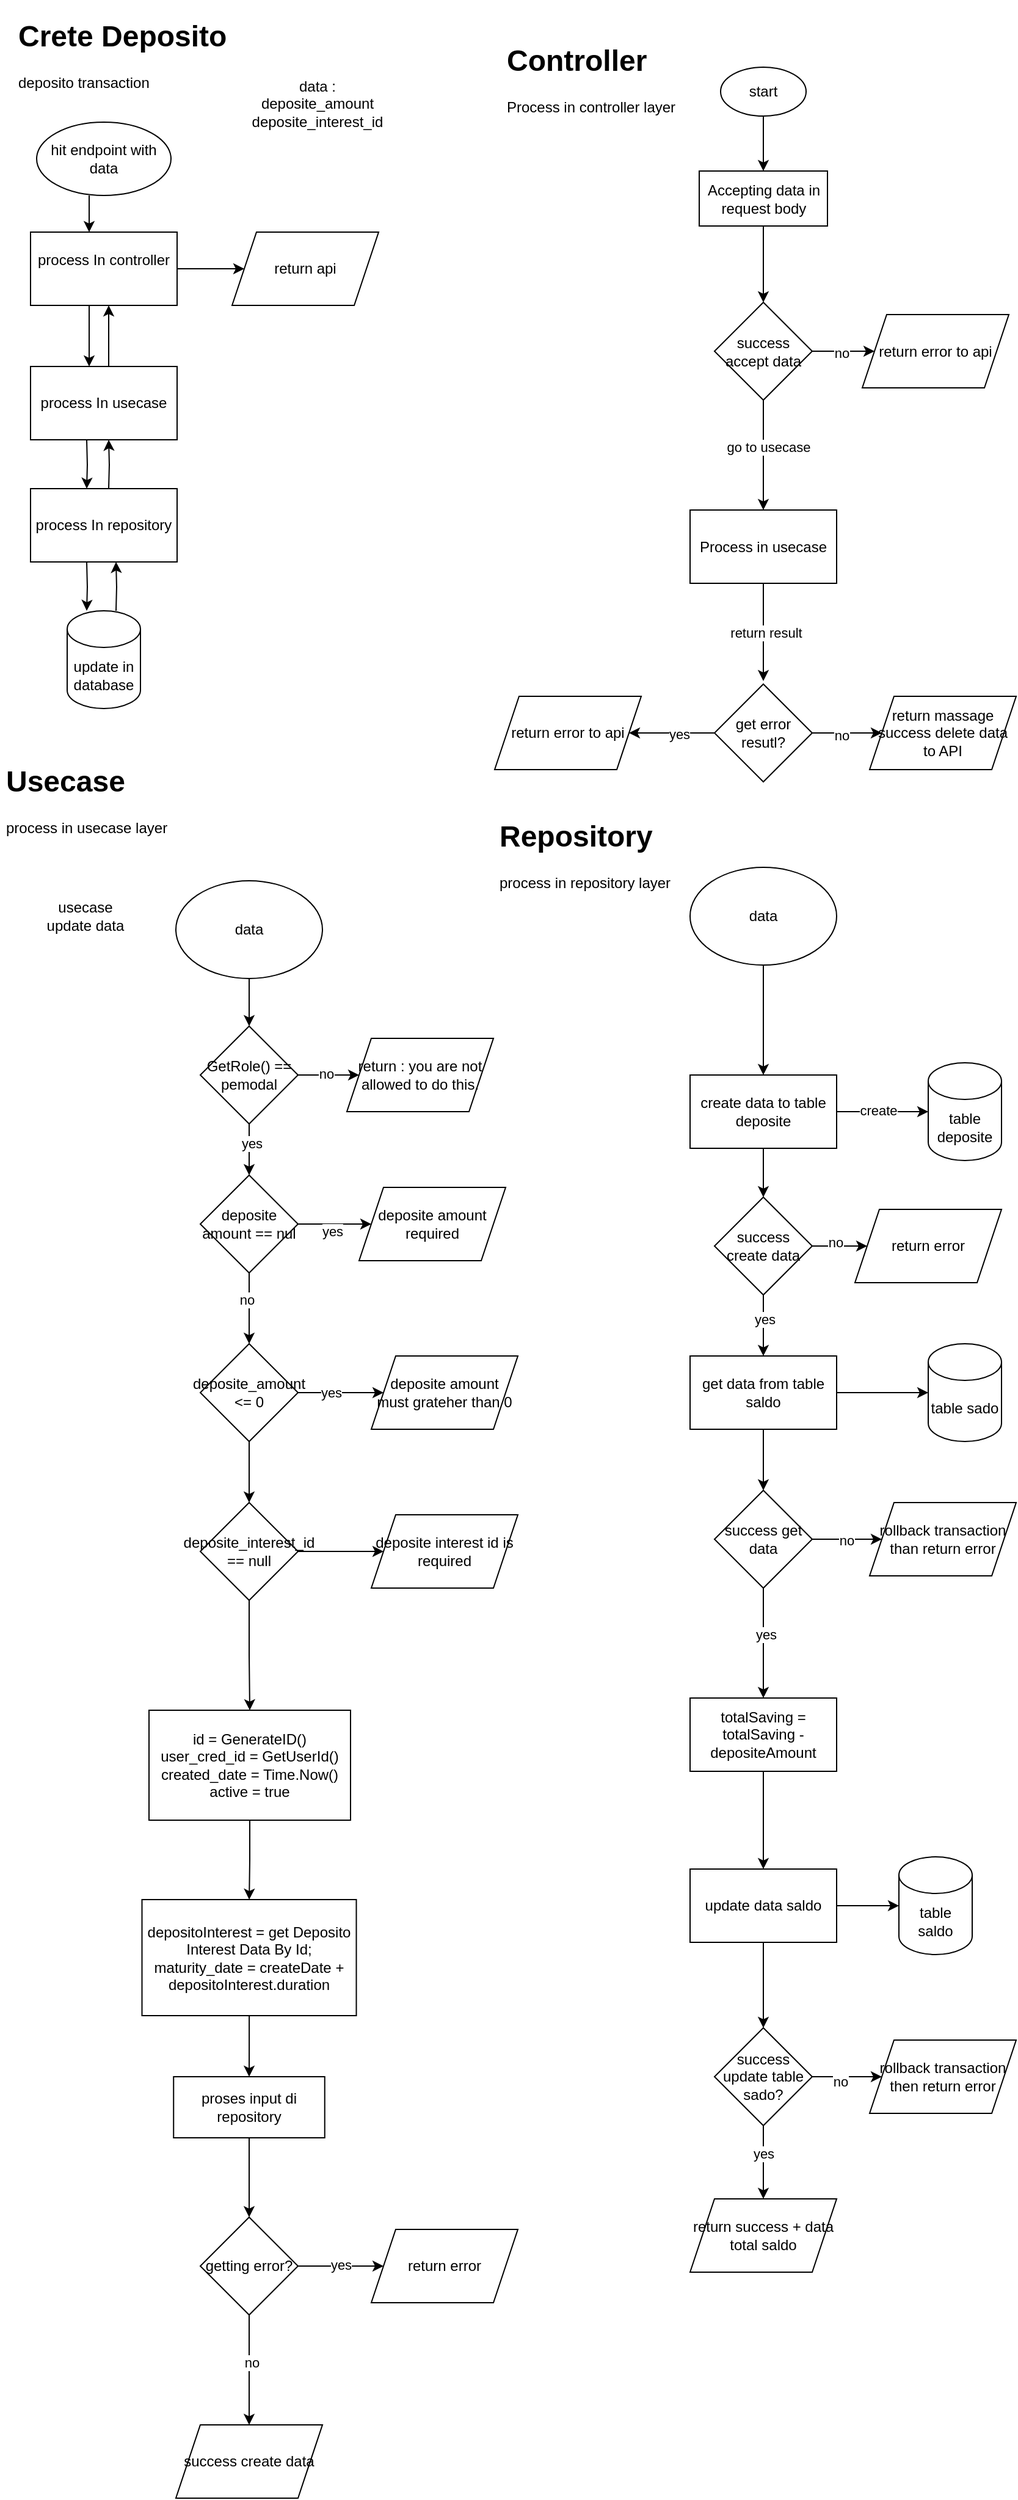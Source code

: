 <mxfile version="21.7.4" type="github" pages="2">
  <diagram name="create" id="GQB9PMDlIEMigkQDYN1F">
    <mxGraphModel dx="880" dy="446" grid="1" gridSize="10" guides="1" tooltips="1" connect="1" arrows="1" fold="1" page="1" pageScale="1" pageWidth="850" pageHeight="1100" math="0" shadow="0">
      <root>
        <mxCell id="0" />
        <mxCell id="1" parent="0" />
        <mxCell id="w14hrbgYsriXezAnGktg-1" value="&lt;h1&gt;Crete Deposito&lt;/h1&gt;&lt;div&gt;deposito transaction&lt;/div&gt;" style="text;html=1;strokeColor=none;fillColor=none;spacing=5;spacingTop=-20;whiteSpace=wrap;overflow=hidden;rounded=0;" vertex="1" parent="1">
          <mxGeometry x="20" y="10" width="190" height="80" as="geometry" />
        </mxCell>
        <mxCell id="w14hrbgYsriXezAnGktg-2" value="data :&lt;br style=&quot;border-color: var(--border-color);&quot;&gt;deposite_amount&lt;br style=&quot;border-color: var(--border-color);&quot;&gt;deposite_interest_id" style="text;html=1;strokeColor=none;fillColor=none;align=center;verticalAlign=middle;whiteSpace=wrap;rounded=0;" vertex="1" parent="1">
          <mxGeometry x="210" y="50" width="120" height="70" as="geometry" />
        </mxCell>
        <mxCell id="w14hrbgYsriXezAnGktg-3" value="" style="edgeStyle=orthogonalEdgeStyle;rounded=0;orthogonalLoop=1;jettySize=auto;html=1;" edge="1" parent="1">
          <mxGeometry relative="1" as="geometry">
            <mxPoint x="83" y="160" as="sourcePoint" />
            <mxPoint x="83" y="190" as="targetPoint" />
          </mxGeometry>
        </mxCell>
        <mxCell id="w14hrbgYsriXezAnGktg-4" value="hit endpoint with data" style="ellipse;whiteSpace=wrap;html=1;" vertex="1" parent="1">
          <mxGeometry x="40" y="100" width="110" height="60" as="geometry" />
        </mxCell>
        <mxCell id="w14hrbgYsriXezAnGktg-5" value="" style="edgeStyle=orthogonalEdgeStyle;rounded=0;orthogonalLoop=1;jettySize=auto;html=1;" edge="1" parent="1">
          <mxGeometry relative="1" as="geometry">
            <mxPoint x="83" y="250" as="sourcePoint" />
            <mxPoint x="83" y="300" as="targetPoint" />
          </mxGeometry>
        </mxCell>
        <mxCell id="w14hrbgYsriXezAnGktg-6" value="" style="edgeStyle=orthogonalEdgeStyle;rounded=0;orthogonalLoop=1;jettySize=auto;html=1;" edge="1" parent="1" source="w14hrbgYsriXezAnGktg-7" target="w14hrbgYsriXezAnGktg-16">
          <mxGeometry relative="1" as="geometry" />
        </mxCell>
        <mxCell id="w14hrbgYsriXezAnGktg-7" value="&#xa;&lt;span style=&quot;color: rgb(0, 0, 0); font-family: Helvetica; font-size: 12px; font-style: normal; font-variant-ligatures: normal; font-variant-caps: normal; font-weight: 400; letter-spacing: normal; orphans: 2; text-align: center; text-indent: 0px; text-transform: none; widows: 2; word-spacing: 0px; -webkit-text-stroke-width: 0px; background-color: rgb(251, 251, 251); text-decoration-thickness: initial; text-decoration-style: initial; text-decoration-color: initial; float: none; display: inline !important;&quot;&gt;process In controller&lt;/span&gt;&#xa;&#xa;" style="whiteSpace=wrap;html=1;" vertex="1" parent="1">
          <mxGeometry x="35" y="190" width="120" height="60" as="geometry" />
        </mxCell>
        <mxCell id="w14hrbgYsriXezAnGktg-8" value="" style="edgeStyle=orthogonalEdgeStyle;rounded=0;orthogonalLoop=1;jettySize=auto;html=1;" edge="1" parent="1">
          <mxGeometry relative="1" as="geometry">
            <mxPoint x="81" y="360" as="sourcePoint" />
            <mxPoint x="81" y="400" as="targetPoint" />
          </mxGeometry>
        </mxCell>
        <mxCell id="w14hrbgYsriXezAnGktg-9" value="" style="edgeStyle=orthogonalEdgeStyle;rounded=0;orthogonalLoop=1;jettySize=auto;html=1;" edge="1" parent="1">
          <mxGeometry relative="1" as="geometry">
            <mxPoint x="99" y="300" as="sourcePoint" />
            <mxPoint x="99" y="250" as="targetPoint" />
          </mxGeometry>
        </mxCell>
        <mxCell id="w14hrbgYsriXezAnGktg-10" value="process In usecase" style="whiteSpace=wrap;html=1;" vertex="1" parent="1">
          <mxGeometry x="35" y="300" width="120" height="60" as="geometry" />
        </mxCell>
        <mxCell id="w14hrbgYsriXezAnGktg-11" value="" style="edgeStyle=orthogonalEdgeStyle;rounded=0;orthogonalLoop=1;jettySize=auto;html=1;" edge="1" parent="1">
          <mxGeometry relative="1" as="geometry">
            <mxPoint x="81" y="460" as="sourcePoint" />
            <mxPoint x="81" y="500" as="targetPoint" />
          </mxGeometry>
        </mxCell>
        <mxCell id="w14hrbgYsriXezAnGktg-12" value="" style="edgeStyle=orthogonalEdgeStyle;rounded=0;orthogonalLoop=1;jettySize=auto;html=1;" edge="1" parent="1">
          <mxGeometry relative="1" as="geometry">
            <mxPoint x="99" y="400" as="sourcePoint" />
            <mxPoint x="99" y="360" as="targetPoint" />
          </mxGeometry>
        </mxCell>
        <mxCell id="w14hrbgYsriXezAnGktg-13" value="process In repository" style="whiteSpace=wrap;html=1;" vertex="1" parent="1">
          <mxGeometry x="35" y="400" width="120" height="60" as="geometry" />
        </mxCell>
        <mxCell id="w14hrbgYsriXezAnGktg-14" value="" style="edgeStyle=orthogonalEdgeStyle;rounded=0;orthogonalLoop=1;jettySize=auto;html=1;" edge="1" parent="1">
          <mxGeometry relative="1" as="geometry">
            <mxPoint x="105" y="500" as="sourcePoint" />
            <mxPoint x="105" y="460" as="targetPoint" />
          </mxGeometry>
        </mxCell>
        <mxCell id="w14hrbgYsriXezAnGktg-15" value="update in database" style="shape=cylinder3;whiteSpace=wrap;html=1;boundedLbl=1;backgroundOutline=1;size=15;" vertex="1" parent="1">
          <mxGeometry x="65" y="500" width="60" height="80" as="geometry" />
        </mxCell>
        <mxCell id="w14hrbgYsriXezAnGktg-16" value="return api" style="shape=parallelogram;perimeter=parallelogramPerimeter;whiteSpace=wrap;html=1;fixedSize=1;" vertex="1" parent="1">
          <mxGeometry x="200" y="190" width="120" height="60" as="geometry" />
        </mxCell>
        <mxCell id="w14hrbgYsriXezAnGktg-33" value="&lt;h1 style=&quot;border-color: var(--border-color);&quot;&gt;Controller&lt;/h1&gt;&lt;h1&gt;&lt;div style=&quot;border-color: var(--border-color); font-size: 12px; font-weight: 400;&quot;&gt;Process in controller layer&lt;/div&gt;&lt;/h1&gt;" style="text;html=1;strokeColor=none;fillColor=none;spacing=5;spacingTop=-20;whiteSpace=wrap;overflow=hidden;rounded=0;" vertex="1" parent="1">
          <mxGeometry x="420" y="30" width="190" height="80" as="geometry" />
        </mxCell>
        <mxCell id="w14hrbgYsriXezAnGktg-34" value="" style="edgeStyle=orthogonalEdgeStyle;rounded=0;orthogonalLoop=1;jettySize=auto;html=1;" edge="1" parent="1" source="w14hrbgYsriXezAnGktg-35" target="w14hrbgYsriXezAnGktg-37">
          <mxGeometry relative="1" as="geometry" />
        </mxCell>
        <mxCell id="w14hrbgYsriXezAnGktg-35" value="start" style="ellipse;whiteSpace=wrap;html=1;" vertex="1" parent="1">
          <mxGeometry x="600" y="55" width="70" height="40" as="geometry" />
        </mxCell>
        <mxCell id="w14hrbgYsriXezAnGktg-36" value="" style="edgeStyle=orthogonalEdgeStyle;rounded=0;orthogonalLoop=1;jettySize=auto;html=1;" edge="1" parent="1" source="w14hrbgYsriXezAnGktg-37" target="w14hrbgYsriXezAnGktg-42">
          <mxGeometry relative="1" as="geometry" />
        </mxCell>
        <mxCell id="w14hrbgYsriXezAnGktg-37" value="Accepting data in request body" style="whiteSpace=wrap;html=1;" vertex="1" parent="1">
          <mxGeometry x="582.5" y="140" width="105" height="45" as="geometry" />
        </mxCell>
        <mxCell id="w14hrbgYsriXezAnGktg-38" value="" style="edgeStyle=orthogonalEdgeStyle;rounded=0;orthogonalLoop=1;jettySize=auto;html=1;" edge="1" parent="1" source="w14hrbgYsriXezAnGktg-42" target="w14hrbgYsriXezAnGktg-43">
          <mxGeometry relative="1" as="geometry" />
        </mxCell>
        <mxCell id="w14hrbgYsriXezAnGktg-39" value="no" style="edgeLabel;html=1;align=center;verticalAlign=middle;resizable=0;points=[];" vertex="1" connectable="0" parent="w14hrbgYsriXezAnGktg-38">
          <mxGeometry x="-0.057" relative="1" as="geometry">
            <mxPoint y="1" as="offset" />
          </mxGeometry>
        </mxCell>
        <mxCell id="w14hrbgYsriXezAnGktg-40" value="" style="edgeStyle=orthogonalEdgeStyle;rounded=0;orthogonalLoop=1;jettySize=auto;html=1;" edge="1" parent="1" source="w14hrbgYsriXezAnGktg-42" target="w14hrbgYsriXezAnGktg-46">
          <mxGeometry relative="1" as="geometry" />
        </mxCell>
        <mxCell id="w14hrbgYsriXezAnGktg-41" value="go to usecase" style="edgeLabel;html=1;align=center;verticalAlign=middle;resizable=0;points=[];" vertex="1" connectable="0" parent="w14hrbgYsriXezAnGktg-40">
          <mxGeometry x="-0.144" y="4" relative="1" as="geometry">
            <mxPoint as="offset" />
          </mxGeometry>
        </mxCell>
        <mxCell id="w14hrbgYsriXezAnGktg-42" value="success accept data" style="rhombus;whiteSpace=wrap;html=1;" vertex="1" parent="1">
          <mxGeometry x="595" y="247.5" width="80" height="80" as="geometry" />
        </mxCell>
        <mxCell id="w14hrbgYsriXezAnGktg-43" value="return error to api" style="shape=parallelogram;perimeter=parallelogramPerimeter;whiteSpace=wrap;html=1;fixedSize=1;" vertex="1" parent="1">
          <mxGeometry x="716" y="257.5" width="120" height="60" as="geometry" />
        </mxCell>
        <mxCell id="w14hrbgYsriXezAnGktg-44" value="" style="edgeStyle=orthogonalEdgeStyle;rounded=0;orthogonalLoop=1;jettySize=auto;html=1;" edge="1" parent="1" source="w14hrbgYsriXezAnGktg-46">
          <mxGeometry relative="1" as="geometry">
            <mxPoint x="635" y="557.5" as="targetPoint" />
          </mxGeometry>
        </mxCell>
        <mxCell id="w14hrbgYsriXezAnGktg-45" value="return result" style="edgeLabel;html=1;align=center;verticalAlign=middle;resizable=0;points=[];" vertex="1" connectable="0" parent="w14hrbgYsriXezAnGktg-44">
          <mxGeometry x="0.013" y="1" relative="1" as="geometry">
            <mxPoint as="offset" />
          </mxGeometry>
        </mxCell>
        <mxCell id="w14hrbgYsriXezAnGktg-46" value="Process in usecase" style="whiteSpace=wrap;html=1;" vertex="1" parent="1">
          <mxGeometry x="575" y="417.5" width="120" height="60" as="geometry" />
        </mxCell>
        <mxCell id="w14hrbgYsriXezAnGktg-47" value="" style="edgeStyle=orthogonalEdgeStyle;rounded=0;orthogonalLoop=1;jettySize=auto;html=1;" edge="1" parent="1" source="w14hrbgYsriXezAnGktg-51" target="w14hrbgYsriXezAnGktg-52">
          <mxGeometry relative="1" as="geometry" />
        </mxCell>
        <mxCell id="w14hrbgYsriXezAnGktg-48" value="yes" style="edgeLabel;html=1;align=center;verticalAlign=middle;resizable=0;points=[];" vertex="1" connectable="0" parent="w14hrbgYsriXezAnGktg-47">
          <mxGeometry x="-0.171" y="1" relative="1" as="geometry">
            <mxPoint as="offset" />
          </mxGeometry>
        </mxCell>
        <mxCell id="w14hrbgYsriXezAnGktg-49" value="" style="edgeStyle=orthogonalEdgeStyle;rounded=0;orthogonalLoop=1;jettySize=auto;html=1;" edge="1" parent="1" source="w14hrbgYsriXezAnGktg-51" target="w14hrbgYsriXezAnGktg-53">
          <mxGeometry relative="1" as="geometry" />
        </mxCell>
        <mxCell id="w14hrbgYsriXezAnGktg-50" value="no" style="edgeLabel;html=1;align=center;verticalAlign=middle;resizable=0;points=[];" vertex="1" connectable="0" parent="w14hrbgYsriXezAnGktg-49">
          <mxGeometry x="-0.171" y="-2" relative="1" as="geometry">
            <mxPoint as="offset" />
          </mxGeometry>
        </mxCell>
        <mxCell id="w14hrbgYsriXezAnGktg-51" value="get error resutl?" style="rhombus;whiteSpace=wrap;html=1;" vertex="1" parent="1">
          <mxGeometry x="595" y="560" width="80" height="80" as="geometry" />
        </mxCell>
        <mxCell id="w14hrbgYsriXezAnGktg-52" value="return error to api" style="shape=parallelogram;perimeter=parallelogramPerimeter;whiteSpace=wrap;html=1;fixedSize=1;" vertex="1" parent="1">
          <mxGeometry x="415" y="570" width="120" height="60" as="geometry" />
        </mxCell>
        <mxCell id="w14hrbgYsriXezAnGktg-53" value="return massage success delete data to API" style="shape=parallelogram;perimeter=parallelogramPerimeter;whiteSpace=wrap;html=1;fixedSize=1;" vertex="1" parent="1">
          <mxGeometry x="722" y="570" width="120" height="60" as="geometry" />
        </mxCell>
        <mxCell id="w14hrbgYsriXezAnGktg-96" value="&lt;h1&gt;Usecase&lt;/h1&gt;&lt;div&gt;process in usecase layer&lt;/div&gt;" style="text;html=1;strokeColor=none;fillColor=none;spacing=5;spacingTop=-20;whiteSpace=wrap;overflow=hidden;rounded=0;" vertex="1" parent="1">
          <mxGeometry x="10" y="620" width="160" height="70" as="geometry" />
        </mxCell>
        <mxCell id="w14hrbgYsriXezAnGktg-97" value="" style="edgeStyle=orthogonalEdgeStyle;rounded=0;orthogonalLoop=1;jettySize=auto;html=1;" edge="1" parent="1" source="w14hrbgYsriXezAnGktg-99" target="w14hrbgYsriXezAnGktg-107">
          <mxGeometry relative="1" as="geometry" />
        </mxCell>
        <mxCell id="w14hrbgYsriXezAnGktg-98" value="no" style="edgeLabel;html=1;align=center;verticalAlign=middle;resizable=0;points=[];" vertex="1" connectable="0" parent="w14hrbgYsriXezAnGktg-97">
          <mxGeometry x="-0.08" y="1" relative="1" as="geometry">
            <mxPoint as="offset" />
          </mxGeometry>
        </mxCell>
        <mxCell id="w14hrbgYsriXezAnGktg-99" value="GetRole() == pemodal" style="rhombus;whiteSpace=wrap;html=1;" vertex="1" parent="1">
          <mxGeometry x="174" y="840" width="80" height="80" as="geometry" />
        </mxCell>
        <mxCell id="w14hrbgYsriXezAnGktg-100" value="" style="edgeStyle=orthogonalEdgeStyle;rounded=0;orthogonalLoop=1;jettySize=auto;html=1;exitX=0.5;exitY=1;exitDx=0;exitDy=0;" edge="1" parent="1" source="w14hrbgYsriXezAnGktg-99" target="w14hrbgYsriXezAnGktg-106">
          <mxGeometry relative="1" as="geometry">
            <mxPoint x="214" y="1050" as="sourcePoint" />
          </mxGeometry>
        </mxCell>
        <mxCell id="w14hrbgYsriXezAnGktg-101" value="yes" style="edgeLabel;html=1;align=center;verticalAlign=middle;resizable=0;points=[];" vertex="1" connectable="0" parent="w14hrbgYsriXezAnGktg-100">
          <mxGeometry x="-0.238" y="2" relative="1" as="geometry">
            <mxPoint as="offset" />
          </mxGeometry>
        </mxCell>
        <mxCell id="w14hrbgYsriXezAnGktg-102" value="" style="edgeStyle=orthogonalEdgeStyle;rounded=0;orthogonalLoop=1;jettySize=auto;html=1;" edge="1" parent="1" source="w14hrbgYsriXezAnGktg-106">
          <mxGeometry relative="1" as="geometry">
            <mxPoint x="314" y="1002" as="targetPoint" />
          </mxGeometry>
        </mxCell>
        <mxCell id="w14hrbgYsriXezAnGktg-103" value="yes" style="edgeLabel;html=1;align=center;verticalAlign=middle;resizable=0;points=[];" vertex="1" connectable="0" parent="w14hrbgYsriXezAnGktg-102">
          <mxGeometry x="0.008" y="-5" relative="1" as="geometry">
            <mxPoint x="-2" as="offset" />
          </mxGeometry>
        </mxCell>
        <mxCell id="w14hrbgYsriXezAnGktg-104" value="" style="edgeStyle=orthogonalEdgeStyle;rounded=0;orthogonalLoop=1;jettySize=auto;html=1;" edge="1" parent="1" source="w14hrbgYsriXezAnGktg-106" target="w14hrbgYsriXezAnGktg-115">
          <mxGeometry relative="1" as="geometry" />
        </mxCell>
        <mxCell id="w14hrbgYsriXezAnGktg-105" value="no" style="edgeLabel;html=1;align=center;verticalAlign=middle;resizable=0;points=[];" vertex="1" connectable="0" parent="w14hrbgYsriXezAnGktg-104">
          <mxGeometry x="-0.241" y="-2" relative="1" as="geometry">
            <mxPoint as="offset" />
          </mxGeometry>
        </mxCell>
        <mxCell id="w14hrbgYsriXezAnGktg-106" value="deposite amount == nul" style="rhombus;whiteSpace=wrap;html=1;" vertex="1" parent="1">
          <mxGeometry x="174" y="962" width="80" height="80" as="geometry" />
        </mxCell>
        <mxCell id="w14hrbgYsriXezAnGktg-107" value="return : you are not allowed to do this." style="shape=parallelogram;perimeter=parallelogramPerimeter;whiteSpace=wrap;html=1;fixedSize=1;" vertex="1" parent="1">
          <mxGeometry x="294" y="850" width="120" height="60" as="geometry" />
        </mxCell>
        <mxCell id="w14hrbgYsriXezAnGktg-108" value="deposite amount required" style="shape=parallelogram;perimeter=parallelogramPerimeter;whiteSpace=wrap;html=1;fixedSize=1;" vertex="1" parent="1">
          <mxGeometry x="304" y="972" width="120" height="60" as="geometry" />
        </mxCell>
        <mxCell id="w14hrbgYsriXezAnGktg-112" value="" style="edgeStyle=orthogonalEdgeStyle;rounded=0;orthogonalLoop=1;jettySize=auto;html=1;" edge="1" parent="1" source="w14hrbgYsriXezAnGktg-115" target="w14hrbgYsriXezAnGktg-121">
          <mxGeometry relative="1" as="geometry" />
        </mxCell>
        <mxCell id="w14hrbgYsriXezAnGktg-113" value="yes" style="edgeLabel;html=1;align=center;verticalAlign=middle;resizable=0;points=[];" vertex="1" connectable="0" parent="w14hrbgYsriXezAnGktg-112">
          <mxGeometry x="-0.229" relative="1" as="geometry">
            <mxPoint as="offset" />
          </mxGeometry>
        </mxCell>
        <mxCell id="w14hrbgYsriXezAnGktg-138" value="" style="edgeStyle=orthogonalEdgeStyle;rounded=0;orthogonalLoop=1;jettySize=auto;html=1;" edge="1" parent="1" source="w14hrbgYsriXezAnGktg-115" target="w14hrbgYsriXezAnGktg-137">
          <mxGeometry relative="1" as="geometry" />
        </mxCell>
        <mxCell id="w14hrbgYsriXezAnGktg-115" value="deposite_amount &amp;lt;= 0" style="rhombus;whiteSpace=wrap;html=1;" vertex="1" parent="1">
          <mxGeometry x="174" y="1100" width="80" height="80" as="geometry" />
        </mxCell>
        <mxCell id="w14hrbgYsriXezAnGktg-118" value="usecase update data" style="text;html=1;strokeColor=none;fillColor=none;align=center;verticalAlign=middle;whiteSpace=wrap;rounded=0;" vertex="1" parent="1">
          <mxGeometry x="40" y="735" width="80" height="30" as="geometry" />
        </mxCell>
        <mxCell id="w14hrbgYsriXezAnGktg-119" value="" style="edgeStyle=orthogonalEdgeStyle;rounded=0;orthogonalLoop=1;jettySize=auto;html=1;" edge="1" parent="1" source="w14hrbgYsriXezAnGktg-120" target="w14hrbgYsriXezAnGktg-99">
          <mxGeometry relative="1" as="geometry" />
        </mxCell>
        <mxCell id="w14hrbgYsriXezAnGktg-120" value="data" style="ellipse;whiteSpace=wrap;html=1;" vertex="1" parent="1">
          <mxGeometry x="154" y="721" width="120" height="80" as="geometry" />
        </mxCell>
        <mxCell id="w14hrbgYsriXezAnGktg-121" value="deposite amount must grateher than 0" style="shape=parallelogram;perimeter=parallelogramPerimeter;whiteSpace=wrap;html=1;fixedSize=1;" vertex="1" parent="1">
          <mxGeometry x="314" y="1110" width="120" height="60" as="geometry" />
        </mxCell>
        <mxCell id="w14hrbgYsriXezAnGktg-140" value="" style="edgeStyle=orthogonalEdgeStyle;rounded=0;orthogonalLoop=1;jettySize=auto;html=1;" edge="1" parent="1" source="w14hrbgYsriXezAnGktg-137" target="w14hrbgYsriXezAnGktg-139">
          <mxGeometry relative="1" as="geometry" />
        </mxCell>
        <mxCell id="w14hrbgYsriXezAnGktg-142" value="" style="edgeStyle=orthogonalEdgeStyle;rounded=0;orthogonalLoop=1;jettySize=auto;html=1;" edge="1" parent="1" source="w14hrbgYsriXezAnGktg-137" target="w14hrbgYsriXezAnGktg-141">
          <mxGeometry relative="1" as="geometry" />
        </mxCell>
        <mxCell id="w14hrbgYsriXezAnGktg-137" value="deposite_interest_id == null" style="rhombus;whiteSpace=wrap;html=1;" vertex="1" parent="1">
          <mxGeometry x="174" y="1230" width="80" height="80" as="geometry" />
        </mxCell>
        <mxCell id="w14hrbgYsriXezAnGktg-139" value="deposite interest id is required" style="shape=parallelogram;perimeter=parallelogramPerimeter;whiteSpace=wrap;html=1;fixedSize=1;" vertex="1" parent="1">
          <mxGeometry x="314" y="1240" width="120" height="60" as="geometry" />
        </mxCell>
        <mxCell id="w14hrbgYsriXezAnGktg-144" value="" style="edgeStyle=orthogonalEdgeStyle;rounded=0;orthogonalLoop=1;jettySize=auto;html=1;" edge="1" parent="1" source="w14hrbgYsriXezAnGktg-141" target="w14hrbgYsriXezAnGktg-143">
          <mxGeometry relative="1" as="geometry" />
        </mxCell>
        <mxCell id="w14hrbgYsriXezAnGktg-141" value="id =&amp;nbsp;GenerateID&lt;span style=&quot;background-color: initial;&quot;&gt;()&lt;/span&gt;&lt;br&gt;user_cred_id = GetUserId()&lt;br&gt;created_date = Time.Now()&lt;br&gt;active = true" style="whiteSpace=wrap;html=1;" vertex="1" parent="1">
          <mxGeometry x="132" y="1400" width="165" height="90" as="geometry" />
        </mxCell>
        <mxCell id="w14hrbgYsriXezAnGktg-146" value="" style="edgeStyle=orthogonalEdgeStyle;rounded=0;orthogonalLoop=1;jettySize=auto;html=1;" edge="1" parent="1" source="w14hrbgYsriXezAnGktg-143" target="w14hrbgYsriXezAnGktg-145">
          <mxGeometry relative="1" as="geometry" />
        </mxCell>
        <mxCell id="w14hrbgYsriXezAnGktg-143" value="depositoInterest = get Deposito Interest Data By Id;&lt;br&gt;maturity_date = createDate + depositoInterest.duration" style="whiteSpace=wrap;html=1;" vertex="1" parent="1">
          <mxGeometry x="126.25" y="1555" width="175.5" height="95" as="geometry" />
        </mxCell>
        <mxCell id="w14hrbgYsriXezAnGktg-148" value="" style="edgeStyle=orthogonalEdgeStyle;rounded=0;orthogonalLoop=1;jettySize=auto;html=1;" edge="1" parent="1" source="w14hrbgYsriXezAnGktg-145" target="w14hrbgYsriXezAnGktg-147">
          <mxGeometry relative="1" as="geometry" />
        </mxCell>
        <mxCell id="w14hrbgYsriXezAnGktg-145" value="proses input di repository" style="whiteSpace=wrap;html=1;" vertex="1" parent="1">
          <mxGeometry x="152.12" y="1700" width="123.75" height="50" as="geometry" />
        </mxCell>
        <mxCell id="w14hrbgYsriXezAnGktg-150" value="" style="edgeStyle=orthogonalEdgeStyle;rounded=0;orthogonalLoop=1;jettySize=auto;html=1;" edge="1" parent="1" source="w14hrbgYsriXezAnGktg-147" target="w14hrbgYsriXezAnGktg-149">
          <mxGeometry relative="1" as="geometry" />
        </mxCell>
        <mxCell id="w14hrbgYsriXezAnGktg-151" value="yes" style="edgeLabel;html=1;align=center;verticalAlign=middle;resizable=0;points=[];" vertex="1" connectable="0" parent="w14hrbgYsriXezAnGktg-150">
          <mxGeometry x="0.0" y="1" relative="1" as="geometry">
            <mxPoint as="offset" />
          </mxGeometry>
        </mxCell>
        <mxCell id="w14hrbgYsriXezAnGktg-153" value="" style="edgeStyle=orthogonalEdgeStyle;rounded=0;orthogonalLoop=1;jettySize=auto;html=1;" edge="1" parent="1" source="w14hrbgYsriXezAnGktg-147" target="w14hrbgYsriXezAnGktg-152">
          <mxGeometry relative="1" as="geometry" />
        </mxCell>
        <mxCell id="w14hrbgYsriXezAnGktg-154" value="no" style="edgeLabel;html=1;align=center;verticalAlign=middle;resizable=0;points=[];" vertex="1" connectable="0" parent="w14hrbgYsriXezAnGktg-153">
          <mxGeometry x="-0.133" y="2" relative="1" as="geometry">
            <mxPoint as="offset" />
          </mxGeometry>
        </mxCell>
        <mxCell id="w14hrbgYsriXezAnGktg-147" value="getting error?" style="rhombus;whiteSpace=wrap;html=1;" vertex="1" parent="1">
          <mxGeometry x="173.995" y="1815" width="80" height="80" as="geometry" />
        </mxCell>
        <mxCell id="w14hrbgYsriXezAnGktg-149" value="return error" style="shape=parallelogram;perimeter=parallelogramPerimeter;whiteSpace=wrap;html=1;fixedSize=1;" vertex="1" parent="1">
          <mxGeometry x="313.995" y="1825" width="120" height="60" as="geometry" />
        </mxCell>
        <mxCell id="w14hrbgYsriXezAnGktg-152" value="success create data" style="shape=parallelogram;perimeter=parallelogramPerimeter;whiteSpace=wrap;html=1;fixedSize=1;" vertex="1" parent="1">
          <mxGeometry x="153.995" y="1985" width="120" height="60" as="geometry" />
        </mxCell>
        <mxCell id="w14hrbgYsriXezAnGktg-157" value="" style="edgeStyle=orthogonalEdgeStyle;rounded=0;orthogonalLoop=1;jettySize=auto;html=1;" edge="1" parent="1" source="w14hrbgYsriXezAnGktg-155" target="w14hrbgYsriXezAnGktg-156">
          <mxGeometry relative="1" as="geometry" />
        </mxCell>
        <mxCell id="w14hrbgYsriXezAnGktg-155" value="data" style="ellipse;whiteSpace=wrap;html=1;" vertex="1" parent="1">
          <mxGeometry x="575" y="710" width="120" height="80" as="geometry" />
        </mxCell>
        <mxCell id="w14hrbgYsriXezAnGktg-159" value="" style="edgeStyle=orthogonalEdgeStyle;rounded=0;orthogonalLoop=1;jettySize=auto;html=1;" edge="1" parent="1" source="w14hrbgYsriXezAnGktg-156" target="w14hrbgYsriXezAnGktg-158">
          <mxGeometry relative="1" as="geometry" />
        </mxCell>
        <mxCell id="w14hrbgYsriXezAnGktg-166" value="create" style="edgeLabel;html=1;align=center;verticalAlign=middle;resizable=0;points=[];" vertex="1" connectable="0" parent="w14hrbgYsriXezAnGktg-159">
          <mxGeometry x="-0.093" y="1" relative="1" as="geometry">
            <mxPoint as="offset" />
          </mxGeometry>
        </mxCell>
        <mxCell id="w14hrbgYsriXezAnGktg-161" value="" style="edgeStyle=orthogonalEdgeStyle;rounded=0;orthogonalLoop=1;jettySize=auto;html=1;" edge="1" parent="1" source="w14hrbgYsriXezAnGktg-156" target="w14hrbgYsriXezAnGktg-160">
          <mxGeometry relative="1" as="geometry" />
        </mxCell>
        <mxCell id="w14hrbgYsriXezAnGktg-156" value="create data to table deposite" style="whiteSpace=wrap;html=1;" vertex="1" parent="1">
          <mxGeometry x="575" y="880" width="120" height="60" as="geometry" />
        </mxCell>
        <mxCell id="w14hrbgYsriXezAnGktg-158" value="table deposite" style="shape=cylinder3;whiteSpace=wrap;html=1;boundedLbl=1;backgroundOutline=1;size=15;" vertex="1" parent="1">
          <mxGeometry x="770" y="870" width="60" height="80" as="geometry" />
        </mxCell>
        <mxCell id="w14hrbgYsriXezAnGktg-163" value="" style="edgeStyle=orthogonalEdgeStyle;rounded=0;orthogonalLoop=1;jettySize=auto;html=1;" edge="1" parent="1" source="w14hrbgYsriXezAnGktg-160" target="w14hrbgYsriXezAnGktg-162">
          <mxGeometry relative="1" as="geometry" />
        </mxCell>
        <mxCell id="w14hrbgYsriXezAnGktg-171" value="no" style="edgeLabel;html=1;align=center;verticalAlign=middle;resizable=0;points=[];" vertex="1" connectable="0" parent="w14hrbgYsriXezAnGktg-163">
          <mxGeometry x="0.054" y="3" relative="1" as="geometry">
            <mxPoint as="offset" />
          </mxGeometry>
        </mxCell>
        <mxCell id="w14hrbgYsriXezAnGktg-165" value="" style="edgeStyle=orthogonalEdgeStyle;rounded=0;orthogonalLoop=1;jettySize=auto;html=1;" edge="1" parent="1" source="w14hrbgYsriXezAnGktg-160" target="w14hrbgYsriXezAnGktg-164">
          <mxGeometry relative="1" as="geometry" />
        </mxCell>
        <mxCell id="w14hrbgYsriXezAnGktg-172" value="yes" style="edgeLabel;html=1;align=center;verticalAlign=middle;resizable=0;points=[];" vertex="1" connectable="0" parent="w14hrbgYsriXezAnGktg-165">
          <mxGeometry x="-0.2" y="1" relative="1" as="geometry">
            <mxPoint as="offset" />
          </mxGeometry>
        </mxCell>
        <mxCell id="w14hrbgYsriXezAnGktg-160" value="success create data" style="rhombus;whiteSpace=wrap;html=1;" vertex="1" parent="1">
          <mxGeometry x="595" y="980" width="80" height="80" as="geometry" />
        </mxCell>
        <mxCell id="w14hrbgYsriXezAnGktg-162" value="return error" style="shape=parallelogram;perimeter=parallelogramPerimeter;whiteSpace=wrap;html=1;fixedSize=1;" vertex="1" parent="1">
          <mxGeometry x="710" y="990" width="120" height="60" as="geometry" />
        </mxCell>
        <mxCell id="w14hrbgYsriXezAnGktg-168" value="" style="edgeStyle=orthogonalEdgeStyle;rounded=0;orthogonalLoop=1;jettySize=auto;html=1;" edge="1" parent="1" source="w14hrbgYsriXezAnGktg-164" target="w14hrbgYsriXezAnGktg-167">
          <mxGeometry relative="1" as="geometry" />
        </mxCell>
        <mxCell id="w14hrbgYsriXezAnGktg-170" value="" style="edgeStyle=orthogonalEdgeStyle;rounded=0;orthogonalLoop=1;jettySize=auto;html=1;" edge="1" parent="1" source="w14hrbgYsriXezAnGktg-164" target="w14hrbgYsriXezAnGktg-169">
          <mxGeometry relative="1" as="geometry" />
        </mxCell>
        <mxCell id="w14hrbgYsriXezAnGktg-164" value="get data from table saldo" style="whiteSpace=wrap;html=1;" vertex="1" parent="1">
          <mxGeometry x="575" y="1110" width="120" height="60" as="geometry" />
        </mxCell>
        <mxCell id="w14hrbgYsriXezAnGktg-167" value="table sado" style="shape=cylinder3;whiteSpace=wrap;html=1;boundedLbl=1;backgroundOutline=1;size=15;" vertex="1" parent="1">
          <mxGeometry x="770" y="1100" width="60" height="80" as="geometry" />
        </mxCell>
        <mxCell id="w14hrbgYsriXezAnGktg-174" value="" style="edgeStyle=orthogonalEdgeStyle;rounded=0;orthogonalLoop=1;jettySize=auto;html=1;" edge="1" parent="1" source="w14hrbgYsriXezAnGktg-169" target="w14hrbgYsriXezAnGktg-173">
          <mxGeometry relative="1" as="geometry" />
        </mxCell>
        <mxCell id="w14hrbgYsriXezAnGktg-175" value="no" style="edgeLabel;html=1;align=center;verticalAlign=middle;resizable=0;points=[];" vertex="1" connectable="0" parent="w14hrbgYsriXezAnGktg-174">
          <mxGeometry x="-0.029" y="-1" relative="1" as="geometry">
            <mxPoint as="offset" />
          </mxGeometry>
        </mxCell>
        <mxCell id="w14hrbgYsriXezAnGktg-177" value="" style="edgeStyle=orthogonalEdgeStyle;rounded=0;orthogonalLoop=1;jettySize=auto;html=1;" edge="1" parent="1" source="w14hrbgYsriXezAnGktg-169" target="w14hrbgYsriXezAnGktg-176">
          <mxGeometry relative="1" as="geometry" />
        </mxCell>
        <mxCell id="w14hrbgYsriXezAnGktg-178" value="yes" style="edgeLabel;html=1;align=center;verticalAlign=middle;resizable=0;points=[];" vertex="1" connectable="0" parent="w14hrbgYsriXezAnGktg-177">
          <mxGeometry x="-0.156" y="2" relative="1" as="geometry">
            <mxPoint as="offset" />
          </mxGeometry>
        </mxCell>
        <mxCell id="w14hrbgYsriXezAnGktg-169" value="success get data" style="rhombus;whiteSpace=wrap;html=1;" vertex="1" parent="1">
          <mxGeometry x="595" y="1220" width="80" height="80" as="geometry" />
        </mxCell>
        <mxCell id="w14hrbgYsriXezAnGktg-173" value="rollback transaction than return error" style="shape=parallelogram;perimeter=parallelogramPerimeter;whiteSpace=wrap;html=1;fixedSize=1;" vertex="1" parent="1">
          <mxGeometry x="722" y="1230" width="120" height="60" as="geometry" />
        </mxCell>
        <mxCell id="w14hrbgYsriXezAnGktg-180" value="" style="edgeStyle=orthogonalEdgeStyle;rounded=0;orthogonalLoop=1;jettySize=auto;html=1;" edge="1" parent="1" source="w14hrbgYsriXezAnGktg-176" target="w14hrbgYsriXezAnGktg-179">
          <mxGeometry relative="1" as="geometry" />
        </mxCell>
        <mxCell id="w14hrbgYsriXezAnGktg-176" value="totalSaving = totalSaving - depositeAmount" style="whiteSpace=wrap;html=1;" vertex="1" parent="1">
          <mxGeometry x="575" y="1390" width="120" height="60" as="geometry" />
        </mxCell>
        <mxCell id="w14hrbgYsriXezAnGktg-182" value="" style="edgeStyle=orthogonalEdgeStyle;rounded=0;orthogonalLoop=1;jettySize=auto;html=1;" edge="1" parent="1" source="w14hrbgYsriXezAnGktg-179" target="w14hrbgYsriXezAnGktg-181">
          <mxGeometry relative="1" as="geometry" />
        </mxCell>
        <mxCell id="w14hrbgYsriXezAnGktg-184" value="" style="edgeStyle=orthogonalEdgeStyle;rounded=0;orthogonalLoop=1;jettySize=auto;html=1;" edge="1" parent="1" source="w14hrbgYsriXezAnGktg-179" target="w14hrbgYsriXezAnGktg-183">
          <mxGeometry relative="1" as="geometry" />
        </mxCell>
        <mxCell id="w14hrbgYsriXezAnGktg-179" value="update data saldo" style="whiteSpace=wrap;html=1;" vertex="1" parent="1">
          <mxGeometry x="575" y="1530" width="120" height="60" as="geometry" />
        </mxCell>
        <mxCell id="w14hrbgYsriXezAnGktg-181" value="table saldo" style="shape=cylinder3;whiteSpace=wrap;html=1;boundedLbl=1;backgroundOutline=1;size=15;" vertex="1" parent="1">
          <mxGeometry x="746" y="1520" width="60" height="80" as="geometry" />
        </mxCell>
        <mxCell id="w14hrbgYsriXezAnGktg-186" value="" style="edgeStyle=orthogonalEdgeStyle;rounded=0;orthogonalLoop=1;jettySize=auto;html=1;" edge="1" parent="1" source="w14hrbgYsriXezAnGktg-183" target="w14hrbgYsriXezAnGktg-185">
          <mxGeometry relative="1" as="geometry" />
        </mxCell>
        <mxCell id="w14hrbgYsriXezAnGktg-187" value="no" style="edgeLabel;html=1;align=center;verticalAlign=middle;resizable=0;points=[];" vertex="1" connectable="0" parent="w14hrbgYsriXezAnGktg-186">
          <mxGeometry x="-0.193" y="-4" relative="1" as="geometry">
            <mxPoint as="offset" />
          </mxGeometry>
        </mxCell>
        <mxCell id="w14hrbgYsriXezAnGktg-189" value="" style="edgeStyle=orthogonalEdgeStyle;rounded=0;orthogonalLoop=1;jettySize=auto;html=1;" edge="1" parent="1" source="w14hrbgYsriXezAnGktg-183" target="w14hrbgYsriXezAnGktg-188">
          <mxGeometry relative="1" as="geometry" />
        </mxCell>
        <mxCell id="w14hrbgYsriXezAnGktg-190" value="yes" style="edgeLabel;html=1;align=center;verticalAlign=middle;resizable=0;points=[];" vertex="1" connectable="0" parent="w14hrbgYsriXezAnGktg-189">
          <mxGeometry x="-0.233" relative="1" as="geometry">
            <mxPoint as="offset" />
          </mxGeometry>
        </mxCell>
        <mxCell id="w14hrbgYsriXezAnGktg-183" value="success update table sado?" style="rhombus;whiteSpace=wrap;html=1;" vertex="1" parent="1">
          <mxGeometry x="595" y="1660" width="80" height="80" as="geometry" />
        </mxCell>
        <mxCell id="w14hrbgYsriXezAnGktg-185" value="rollback transaction then return error" style="shape=parallelogram;perimeter=parallelogramPerimeter;whiteSpace=wrap;html=1;fixedSize=1;" vertex="1" parent="1">
          <mxGeometry x="722" y="1670" width="120" height="60" as="geometry" />
        </mxCell>
        <mxCell id="w14hrbgYsriXezAnGktg-188" value="return success + data total saldo" style="shape=parallelogram;perimeter=parallelogramPerimeter;whiteSpace=wrap;html=1;fixedSize=1;" vertex="1" parent="1">
          <mxGeometry x="575" y="1800" width="120" height="60" as="geometry" />
        </mxCell>
        <mxCell id="w14hrbgYsriXezAnGktg-191" value="&lt;h1&gt;Repository&lt;/h1&gt;&lt;div&gt;process in repository layer&lt;/div&gt;" style="text;html=1;strokeColor=none;fillColor=none;spacing=5;spacingTop=-20;whiteSpace=wrap;overflow=hidden;rounded=0;" vertex="1" parent="1">
          <mxGeometry x="414" y="665" width="160" height="70" as="geometry" />
        </mxCell>
      </root>
    </mxGraphModel>
  </diagram>
  <diagram name="Copy of create" id="mhR1Kxh-vUr0i5CzgjM8">
    <mxGraphModel dx="880" dy="446" grid="1" gridSize="10" guides="1" tooltips="1" connect="1" arrows="1" fold="1" page="1" pageScale="1" pageWidth="850" pageHeight="1100" math="0" shadow="0">
      <root>
        <mxCell id="TxFBX-5t9cU7KcVyDPQ0-0" />
        <mxCell id="TxFBX-5t9cU7KcVyDPQ0-1" parent="TxFBX-5t9cU7KcVyDPQ0-0" />
        <mxCell id="TxFBX-5t9cU7KcVyDPQ0-2" value="&lt;h1&gt;Read Deposito Active&lt;/h1&gt;&lt;div&gt;deposito transaction&lt;/div&gt;" style="text;html=1;strokeColor=none;fillColor=none;spacing=5;spacingTop=-20;whiteSpace=wrap;overflow=hidden;rounded=0;" vertex="1" parent="TxFBX-5t9cU7KcVyDPQ0-1">
          <mxGeometry x="20" y="10" width="280" height="80" as="geometry" />
        </mxCell>
        <mxCell id="TxFBX-5t9cU7KcVyDPQ0-4" value="" style="edgeStyle=orthogonalEdgeStyle;rounded=0;orthogonalLoop=1;jettySize=auto;html=1;" edge="1" parent="TxFBX-5t9cU7KcVyDPQ0-1">
          <mxGeometry relative="1" as="geometry">
            <mxPoint x="83" y="160" as="sourcePoint" />
            <mxPoint x="83" y="190" as="targetPoint" />
          </mxGeometry>
        </mxCell>
        <mxCell id="TxFBX-5t9cU7KcVyDPQ0-5" value="hit endpoint with data" style="ellipse;whiteSpace=wrap;html=1;" vertex="1" parent="TxFBX-5t9cU7KcVyDPQ0-1">
          <mxGeometry x="40" y="100" width="110" height="60" as="geometry" />
        </mxCell>
        <mxCell id="TxFBX-5t9cU7KcVyDPQ0-6" value="" style="edgeStyle=orthogonalEdgeStyle;rounded=0;orthogonalLoop=1;jettySize=auto;html=1;" edge="1" parent="TxFBX-5t9cU7KcVyDPQ0-1">
          <mxGeometry relative="1" as="geometry">
            <mxPoint x="83" y="250" as="sourcePoint" />
            <mxPoint x="83" y="300" as="targetPoint" />
          </mxGeometry>
        </mxCell>
        <mxCell id="TxFBX-5t9cU7KcVyDPQ0-7" value="" style="edgeStyle=orthogonalEdgeStyle;rounded=0;orthogonalLoop=1;jettySize=auto;html=1;" edge="1" parent="TxFBX-5t9cU7KcVyDPQ0-1" source="TxFBX-5t9cU7KcVyDPQ0-8" target="TxFBX-5t9cU7KcVyDPQ0-17">
          <mxGeometry relative="1" as="geometry" />
        </mxCell>
        <mxCell id="TxFBX-5t9cU7KcVyDPQ0-8" value="&#xa;&lt;span style=&quot;color: rgb(0, 0, 0); font-family: Helvetica; font-size: 12px; font-style: normal; font-variant-ligatures: normal; font-variant-caps: normal; font-weight: 400; letter-spacing: normal; orphans: 2; text-align: center; text-indent: 0px; text-transform: none; widows: 2; word-spacing: 0px; -webkit-text-stroke-width: 0px; background-color: rgb(251, 251, 251); text-decoration-thickness: initial; text-decoration-style: initial; text-decoration-color: initial; float: none; display: inline !important;&quot;&gt;process In controller&lt;/span&gt;&#xa;&#xa;" style="whiteSpace=wrap;html=1;" vertex="1" parent="TxFBX-5t9cU7KcVyDPQ0-1">
          <mxGeometry x="35" y="190" width="120" height="60" as="geometry" />
        </mxCell>
        <mxCell id="TxFBX-5t9cU7KcVyDPQ0-9" value="" style="edgeStyle=orthogonalEdgeStyle;rounded=0;orthogonalLoop=1;jettySize=auto;html=1;" edge="1" parent="TxFBX-5t9cU7KcVyDPQ0-1">
          <mxGeometry relative="1" as="geometry">
            <mxPoint x="81" y="360" as="sourcePoint" />
            <mxPoint x="81" y="400" as="targetPoint" />
          </mxGeometry>
        </mxCell>
        <mxCell id="TxFBX-5t9cU7KcVyDPQ0-10" value="" style="edgeStyle=orthogonalEdgeStyle;rounded=0;orthogonalLoop=1;jettySize=auto;html=1;" edge="1" parent="TxFBX-5t9cU7KcVyDPQ0-1">
          <mxGeometry relative="1" as="geometry">
            <mxPoint x="99" y="300" as="sourcePoint" />
            <mxPoint x="99" y="250" as="targetPoint" />
          </mxGeometry>
        </mxCell>
        <mxCell id="TxFBX-5t9cU7KcVyDPQ0-11" value="process In usecase" style="whiteSpace=wrap;html=1;" vertex="1" parent="TxFBX-5t9cU7KcVyDPQ0-1">
          <mxGeometry x="35" y="300" width="120" height="60" as="geometry" />
        </mxCell>
        <mxCell id="TxFBX-5t9cU7KcVyDPQ0-12" value="" style="edgeStyle=orthogonalEdgeStyle;rounded=0;orthogonalLoop=1;jettySize=auto;html=1;" edge="1" parent="TxFBX-5t9cU7KcVyDPQ0-1">
          <mxGeometry relative="1" as="geometry">
            <mxPoint x="81" y="460" as="sourcePoint" />
            <mxPoint x="81" y="500" as="targetPoint" />
          </mxGeometry>
        </mxCell>
        <mxCell id="TxFBX-5t9cU7KcVyDPQ0-13" value="" style="edgeStyle=orthogonalEdgeStyle;rounded=0;orthogonalLoop=1;jettySize=auto;html=1;" edge="1" parent="TxFBX-5t9cU7KcVyDPQ0-1">
          <mxGeometry relative="1" as="geometry">
            <mxPoint x="99" y="400" as="sourcePoint" />
            <mxPoint x="99" y="360" as="targetPoint" />
          </mxGeometry>
        </mxCell>
        <mxCell id="TxFBX-5t9cU7KcVyDPQ0-14" value="process In repository" style="whiteSpace=wrap;html=1;" vertex="1" parent="TxFBX-5t9cU7KcVyDPQ0-1">
          <mxGeometry x="35" y="400" width="120" height="60" as="geometry" />
        </mxCell>
        <mxCell id="TxFBX-5t9cU7KcVyDPQ0-15" value="" style="edgeStyle=orthogonalEdgeStyle;rounded=0;orthogonalLoop=1;jettySize=auto;html=1;" edge="1" parent="TxFBX-5t9cU7KcVyDPQ0-1">
          <mxGeometry relative="1" as="geometry">
            <mxPoint x="105" y="500" as="sourcePoint" />
            <mxPoint x="105" y="460" as="targetPoint" />
          </mxGeometry>
        </mxCell>
        <mxCell id="TxFBX-5t9cU7KcVyDPQ0-16" value="update in database" style="shape=cylinder3;whiteSpace=wrap;html=1;boundedLbl=1;backgroundOutline=1;size=15;" vertex="1" parent="TxFBX-5t9cU7KcVyDPQ0-1">
          <mxGeometry x="65" y="500" width="60" height="80" as="geometry" />
        </mxCell>
        <mxCell id="TxFBX-5t9cU7KcVyDPQ0-17" value="return api" style="shape=parallelogram;perimeter=parallelogramPerimeter;whiteSpace=wrap;html=1;fixedSize=1;" vertex="1" parent="TxFBX-5t9cU7KcVyDPQ0-1">
          <mxGeometry x="200" y="190" width="120" height="60" as="geometry" />
        </mxCell>
        <mxCell id="TxFBX-5t9cU7KcVyDPQ0-18" value="&lt;h1 style=&quot;border-color: var(--border-color);&quot;&gt;Controller&lt;/h1&gt;&lt;h1&gt;&lt;div style=&quot;border-color: var(--border-color); font-size: 12px; font-weight: 400;&quot;&gt;Process in controller layer&lt;/div&gt;&lt;/h1&gt;" style="text;html=1;strokeColor=none;fillColor=none;spacing=5;spacingTop=-20;whiteSpace=wrap;overflow=hidden;rounded=0;" vertex="1" parent="TxFBX-5t9cU7KcVyDPQ0-1">
          <mxGeometry x="420" y="30" width="190" height="80" as="geometry" />
        </mxCell>
        <mxCell id="TxFBX-5t9cU7KcVyDPQ0-19" value="" style="edgeStyle=orthogonalEdgeStyle;rounded=0;orthogonalLoop=1;jettySize=auto;html=1;" edge="1" parent="TxFBX-5t9cU7KcVyDPQ0-1" source="TxFBX-5t9cU7KcVyDPQ0-20" target="TxFBX-5t9cU7KcVyDPQ0-22">
          <mxGeometry relative="1" as="geometry" />
        </mxCell>
        <mxCell id="TxFBX-5t9cU7KcVyDPQ0-20" value="start" style="ellipse;whiteSpace=wrap;html=1;" vertex="1" parent="TxFBX-5t9cU7KcVyDPQ0-1">
          <mxGeometry x="600" y="55" width="70" height="40" as="geometry" />
        </mxCell>
        <mxCell id="TxFBX-5t9cU7KcVyDPQ0-21" value="" style="edgeStyle=orthogonalEdgeStyle;rounded=0;orthogonalLoop=1;jettySize=auto;html=1;" edge="1" parent="TxFBX-5t9cU7KcVyDPQ0-1" source="TxFBX-5t9cU7KcVyDPQ0-22" target="TxFBX-5t9cU7KcVyDPQ0-27">
          <mxGeometry relative="1" as="geometry" />
        </mxCell>
        <mxCell id="TxFBX-5t9cU7KcVyDPQ0-22" value="Accepting data in request body" style="whiteSpace=wrap;html=1;" vertex="1" parent="TxFBX-5t9cU7KcVyDPQ0-1">
          <mxGeometry x="582.5" y="140" width="105" height="45" as="geometry" />
        </mxCell>
        <mxCell id="TxFBX-5t9cU7KcVyDPQ0-23" value="" style="edgeStyle=orthogonalEdgeStyle;rounded=0;orthogonalLoop=1;jettySize=auto;html=1;" edge="1" parent="TxFBX-5t9cU7KcVyDPQ0-1" source="TxFBX-5t9cU7KcVyDPQ0-27" target="TxFBX-5t9cU7KcVyDPQ0-28">
          <mxGeometry relative="1" as="geometry" />
        </mxCell>
        <mxCell id="TxFBX-5t9cU7KcVyDPQ0-24" value="no" style="edgeLabel;html=1;align=center;verticalAlign=middle;resizable=0;points=[];" vertex="1" connectable="0" parent="TxFBX-5t9cU7KcVyDPQ0-23">
          <mxGeometry x="-0.057" relative="1" as="geometry">
            <mxPoint y="1" as="offset" />
          </mxGeometry>
        </mxCell>
        <mxCell id="TxFBX-5t9cU7KcVyDPQ0-25" value="" style="edgeStyle=orthogonalEdgeStyle;rounded=0;orthogonalLoop=1;jettySize=auto;html=1;" edge="1" parent="TxFBX-5t9cU7KcVyDPQ0-1" source="TxFBX-5t9cU7KcVyDPQ0-27" target="TxFBX-5t9cU7KcVyDPQ0-31">
          <mxGeometry relative="1" as="geometry" />
        </mxCell>
        <mxCell id="TxFBX-5t9cU7KcVyDPQ0-26" value="go to usecase" style="edgeLabel;html=1;align=center;verticalAlign=middle;resizable=0;points=[];" vertex="1" connectable="0" parent="TxFBX-5t9cU7KcVyDPQ0-25">
          <mxGeometry x="-0.144" y="4" relative="1" as="geometry">
            <mxPoint as="offset" />
          </mxGeometry>
        </mxCell>
        <mxCell id="TxFBX-5t9cU7KcVyDPQ0-27" value="success accept data" style="rhombus;whiteSpace=wrap;html=1;" vertex="1" parent="TxFBX-5t9cU7KcVyDPQ0-1">
          <mxGeometry x="595" y="247.5" width="80" height="80" as="geometry" />
        </mxCell>
        <mxCell id="TxFBX-5t9cU7KcVyDPQ0-28" value="return error to api" style="shape=parallelogram;perimeter=parallelogramPerimeter;whiteSpace=wrap;html=1;fixedSize=1;" vertex="1" parent="TxFBX-5t9cU7KcVyDPQ0-1">
          <mxGeometry x="716" y="257.5" width="120" height="60" as="geometry" />
        </mxCell>
        <mxCell id="TxFBX-5t9cU7KcVyDPQ0-29" value="" style="edgeStyle=orthogonalEdgeStyle;rounded=0;orthogonalLoop=1;jettySize=auto;html=1;" edge="1" parent="TxFBX-5t9cU7KcVyDPQ0-1" source="TxFBX-5t9cU7KcVyDPQ0-31">
          <mxGeometry relative="1" as="geometry">
            <mxPoint x="635" y="557.5" as="targetPoint" />
          </mxGeometry>
        </mxCell>
        <mxCell id="TxFBX-5t9cU7KcVyDPQ0-30" value="return result" style="edgeLabel;html=1;align=center;verticalAlign=middle;resizable=0;points=[];" vertex="1" connectable="0" parent="TxFBX-5t9cU7KcVyDPQ0-29">
          <mxGeometry x="0.013" y="1" relative="1" as="geometry">
            <mxPoint as="offset" />
          </mxGeometry>
        </mxCell>
        <mxCell id="TxFBX-5t9cU7KcVyDPQ0-31" value="Process in usecase" style="whiteSpace=wrap;html=1;" vertex="1" parent="TxFBX-5t9cU7KcVyDPQ0-1">
          <mxGeometry x="575" y="417.5" width="120" height="60" as="geometry" />
        </mxCell>
        <mxCell id="TxFBX-5t9cU7KcVyDPQ0-32" value="" style="edgeStyle=orthogonalEdgeStyle;rounded=0;orthogonalLoop=1;jettySize=auto;html=1;" edge="1" parent="TxFBX-5t9cU7KcVyDPQ0-1" source="TxFBX-5t9cU7KcVyDPQ0-36" target="TxFBX-5t9cU7KcVyDPQ0-37">
          <mxGeometry relative="1" as="geometry" />
        </mxCell>
        <mxCell id="TxFBX-5t9cU7KcVyDPQ0-33" value="yes" style="edgeLabel;html=1;align=center;verticalAlign=middle;resizable=0;points=[];" vertex="1" connectable="0" parent="TxFBX-5t9cU7KcVyDPQ0-32">
          <mxGeometry x="-0.171" y="1" relative="1" as="geometry">
            <mxPoint as="offset" />
          </mxGeometry>
        </mxCell>
        <mxCell id="TxFBX-5t9cU7KcVyDPQ0-34" value="" style="edgeStyle=orthogonalEdgeStyle;rounded=0;orthogonalLoop=1;jettySize=auto;html=1;" edge="1" parent="TxFBX-5t9cU7KcVyDPQ0-1" source="TxFBX-5t9cU7KcVyDPQ0-36" target="TxFBX-5t9cU7KcVyDPQ0-38">
          <mxGeometry relative="1" as="geometry" />
        </mxCell>
        <mxCell id="TxFBX-5t9cU7KcVyDPQ0-35" value="no" style="edgeLabel;html=1;align=center;verticalAlign=middle;resizable=0;points=[];" vertex="1" connectable="0" parent="TxFBX-5t9cU7KcVyDPQ0-34">
          <mxGeometry x="-0.171" y="-2" relative="1" as="geometry">
            <mxPoint as="offset" />
          </mxGeometry>
        </mxCell>
        <mxCell id="TxFBX-5t9cU7KcVyDPQ0-36" value="get error resutl?" style="rhombus;whiteSpace=wrap;html=1;" vertex="1" parent="TxFBX-5t9cU7KcVyDPQ0-1">
          <mxGeometry x="595" y="560" width="80" height="80" as="geometry" />
        </mxCell>
        <mxCell id="TxFBX-5t9cU7KcVyDPQ0-37" value="return error to api" style="shape=parallelogram;perimeter=parallelogramPerimeter;whiteSpace=wrap;html=1;fixedSize=1;" vertex="1" parent="TxFBX-5t9cU7KcVyDPQ0-1">
          <mxGeometry x="415" y="570" width="120" height="60" as="geometry" />
        </mxCell>
        <mxCell id="TxFBX-5t9cU7KcVyDPQ0-38" value="return massage success delete data to API" style="shape=parallelogram;perimeter=parallelogramPerimeter;whiteSpace=wrap;html=1;fixedSize=1;" vertex="1" parent="TxFBX-5t9cU7KcVyDPQ0-1">
          <mxGeometry x="722" y="570" width="120" height="60" as="geometry" />
        </mxCell>
        <mxCell id="TxFBX-5t9cU7KcVyDPQ0-39" value="&lt;h1&gt;Usecase&lt;/h1&gt;&lt;div&gt;process in usecase layer&lt;/div&gt;" style="text;html=1;strokeColor=none;fillColor=none;spacing=5;spacingTop=-20;whiteSpace=wrap;overflow=hidden;rounded=0;" vertex="1" parent="TxFBX-5t9cU7KcVyDPQ0-1">
          <mxGeometry x="10" y="620" width="160" height="70" as="geometry" />
        </mxCell>
        <mxCell id="QlNZpVW5Uc_TZ9hVhwjf-1" value="" style="edgeStyle=orthogonalEdgeStyle;rounded=0;orthogonalLoop=1;jettySize=auto;html=1;" edge="1" parent="TxFBX-5t9cU7KcVyDPQ0-1" source="TxFBX-5t9cU7KcVyDPQ0-58" target="QlNZpVW5Uc_TZ9hVhwjf-0">
          <mxGeometry relative="1" as="geometry" />
        </mxCell>
        <mxCell id="TxFBX-5t9cU7KcVyDPQ0-58" value="start" style="ellipse;whiteSpace=wrap;html=1;" vertex="1" parent="TxFBX-5t9cU7KcVyDPQ0-1">
          <mxGeometry x="154" y="721" width="120" height="80" as="geometry" />
        </mxCell>
        <mxCell id="TxFBX-5t9cU7KcVyDPQ0-113" value="&lt;h1&gt;Repository&lt;/h1&gt;&lt;div&gt;process in repository layer&lt;/div&gt;" style="text;html=1;strokeColor=none;fillColor=none;spacing=5;spacingTop=-20;whiteSpace=wrap;overflow=hidden;rounded=0;" vertex="1" parent="TxFBX-5t9cU7KcVyDPQ0-1">
          <mxGeometry x="414" y="665" width="160" height="70" as="geometry" />
        </mxCell>
        <mxCell id="QlNZpVW5Uc_TZ9hVhwjf-3" value="" style="edgeStyle=orthogonalEdgeStyle;rounded=0;orthogonalLoop=1;jettySize=auto;html=1;" edge="1" parent="TxFBX-5t9cU7KcVyDPQ0-1" source="QlNZpVW5Uc_TZ9hVhwjf-0" target="QlNZpVW5Uc_TZ9hVhwjf-2">
          <mxGeometry relative="1" as="geometry" />
        </mxCell>
        <mxCell id="QlNZpVW5Uc_TZ9hVhwjf-0" value="IdUser = GetId()&lt;br&gt;" style="whiteSpace=wrap;html=1;" vertex="1" parent="TxFBX-5t9cU7KcVyDPQ0-1">
          <mxGeometry x="154" y="891" width="120" height="60" as="geometry" />
        </mxCell>
        <mxCell id="QlNZpVW5Uc_TZ9hVhwjf-5" value="" style="edgeStyle=orthogonalEdgeStyle;rounded=0;orthogonalLoop=1;jettySize=auto;html=1;" edge="1" parent="TxFBX-5t9cU7KcVyDPQ0-1" source="QlNZpVW5Uc_TZ9hVhwjf-2" target="QlNZpVW5Uc_TZ9hVhwjf-4">
          <mxGeometry relative="1" as="geometry" />
        </mxCell>
        <mxCell id="QlNZpVW5Uc_TZ9hVhwjf-2" value="calling repo to search data by id" style="whiteSpace=wrap;html=1;" vertex="1" parent="TxFBX-5t9cU7KcVyDPQ0-1">
          <mxGeometry x="154" y="1031" width="120" height="60" as="geometry" />
        </mxCell>
        <mxCell id="QlNZpVW5Uc_TZ9hVhwjf-7" value="" style="edgeStyle=orthogonalEdgeStyle;rounded=0;orthogonalLoop=1;jettySize=auto;html=1;" edge="1" parent="TxFBX-5t9cU7KcVyDPQ0-1" source="QlNZpVW5Uc_TZ9hVhwjf-4" target="QlNZpVW5Uc_TZ9hVhwjf-6">
          <mxGeometry relative="1" as="geometry" />
        </mxCell>
        <mxCell id="QlNZpVW5Uc_TZ9hVhwjf-9" value="" style="edgeStyle=orthogonalEdgeStyle;rounded=0;orthogonalLoop=1;jettySize=auto;html=1;" edge="1" parent="TxFBX-5t9cU7KcVyDPQ0-1" source="QlNZpVW5Uc_TZ9hVhwjf-4" target="QlNZpVW5Uc_TZ9hVhwjf-8">
          <mxGeometry relative="1" as="geometry" />
        </mxCell>
        <mxCell id="QlNZpVW5Uc_TZ9hVhwjf-4" value="get error?" style="rhombus;whiteSpace=wrap;html=1;" vertex="1" parent="TxFBX-5t9cU7KcVyDPQ0-1">
          <mxGeometry x="174" y="1161" width="80" height="80" as="geometry" />
        </mxCell>
        <mxCell id="QlNZpVW5Uc_TZ9hVhwjf-6" value="return error" style="shape=parallelogram;perimeter=parallelogramPerimeter;whiteSpace=wrap;html=1;fixedSize=1;" vertex="1" parent="TxFBX-5t9cU7KcVyDPQ0-1">
          <mxGeometry x="314" y="1171" width="120" height="60" as="geometry" />
        </mxCell>
        <mxCell id="QlNZpVW5Uc_TZ9hVhwjf-8" value="return data" style="shape=parallelogram;perimeter=parallelogramPerimeter;whiteSpace=wrap;html=1;fixedSize=1;" vertex="1" parent="TxFBX-5t9cU7KcVyDPQ0-1">
          <mxGeometry x="154" y="1331" width="120" height="60" as="geometry" />
        </mxCell>
        <mxCell id="QlNZpVW5Uc_TZ9hVhwjf-12" value="" style="edgeStyle=orthogonalEdgeStyle;rounded=0;orthogonalLoop=1;jettySize=auto;html=1;" edge="1" parent="TxFBX-5t9cU7KcVyDPQ0-1" source="QlNZpVW5Uc_TZ9hVhwjf-10" target="QlNZpVW5Uc_TZ9hVhwjf-11">
          <mxGeometry relative="1" as="geometry" />
        </mxCell>
        <mxCell id="QlNZpVW5Uc_TZ9hVhwjf-10" value="id" style="ellipse;whiteSpace=wrap;html=1;" vertex="1" parent="TxFBX-5t9cU7KcVyDPQ0-1">
          <mxGeometry x="567.5" y="700" width="120" height="80" as="geometry" />
        </mxCell>
        <mxCell id="QlNZpVW5Uc_TZ9hVhwjf-14" value="" style="edgeStyle=orthogonalEdgeStyle;rounded=0;orthogonalLoop=1;jettySize=auto;html=1;" edge="1" parent="TxFBX-5t9cU7KcVyDPQ0-1" source="QlNZpVW5Uc_TZ9hVhwjf-11" target="QlNZpVW5Uc_TZ9hVhwjf-13">
          <mxGeometry relative="1" as="geometry" />
        </mxCell>
        <mxCell id="QlNZpVW5Uc_TZ9hVhwjf-16" value="" style="edgeStyle=orthogonalEdgeStyle;rounded=0;orthogonalLoop=1;jettySize=auto;html=1;" edge="1" parent="TxFBX-5t9cU7KcVyDPQ0-1" source="QlNZpVW5Uc_TZ9hVhwjf-11" target="QlNZpVW5Uc_TZ9hVhwjf-15">
          <mxGeometry relative="1" as="geometry" />
        </mxCell>
        <mxCell id="QlNZpVW5Uc_TZ9hVhwjf-11" value="do query data by id and maturity_date &amp;gt; CURRENT_TIMESTAMP" style="whiteSpace=wrap;html=1;" vertex="1" parent="TxFBX-5t9cU7KcVyDPQ0-1">
          <mxGeometry x="560.5" y="870" width="132.5" height="70" as="geometry" />
        </mxCell>
        <mxCell id="QlNZpVW5Uc_TZ9hVhwjf-13" value="table deposite" style="shape=cylinder3;whiteSpace=wrap;html=1;boundedLbl=1;backgroundOutline=1;size=15;" vertex="1" parent="TxFBX-5t9cU7KcVyDPQ0-1">
          <mxGeometry x="440" y="865" width="60" height="80" as="geometry" />
        </mxCell>
        <mxCell id="QlNZpVW5Uc_TZ9hVhwjf-18" value="" style="edgeStyle=orthogonalEdgeStyle;rounded=0;orthogonalLoop=1;jettySize=auto;html=1;" edge="1" parent="TxFBX-5t9cU7KcVyDPQ0-1" source="QlNZpVW5Uc_TZ9hVhwjf-15" target="QlNZpVW5Uc_TZ9hVhwjf-17">
          <mxGeometry relative="1" as="geometry" />
        </mxCell>
        <mxCell id="QlNZpVW5Uc_TZ9hVhwjf-15" value="get error" style="rhombus;whiteSpace=wrap;html=1;" vertex="1" parent="TxFBX-5t9cU7KcVyDPQ0-1">
          <mxGeometry x="586.75" y="1015" width="80" height="80" as="geometry" />
        </mxCell>
        <mxCell id="QlNZpVW5Uc_TZ9hVhwjf-17" value="return error" style="shape=parallelogram;perimeter=parallelogramPerimeter;whiteSpace=wrap;html=1;fixedSize=1;" vertex="1" parent="TxFBX-5t9cU7KcVyDPQ0-1">
          <mxGeometry x="406.75" y="1025" width="120" height="60" as="geometry" />
        </mxCell>
      </root>
    </mxGraphModel>
  </diagram>
</mxfile>
